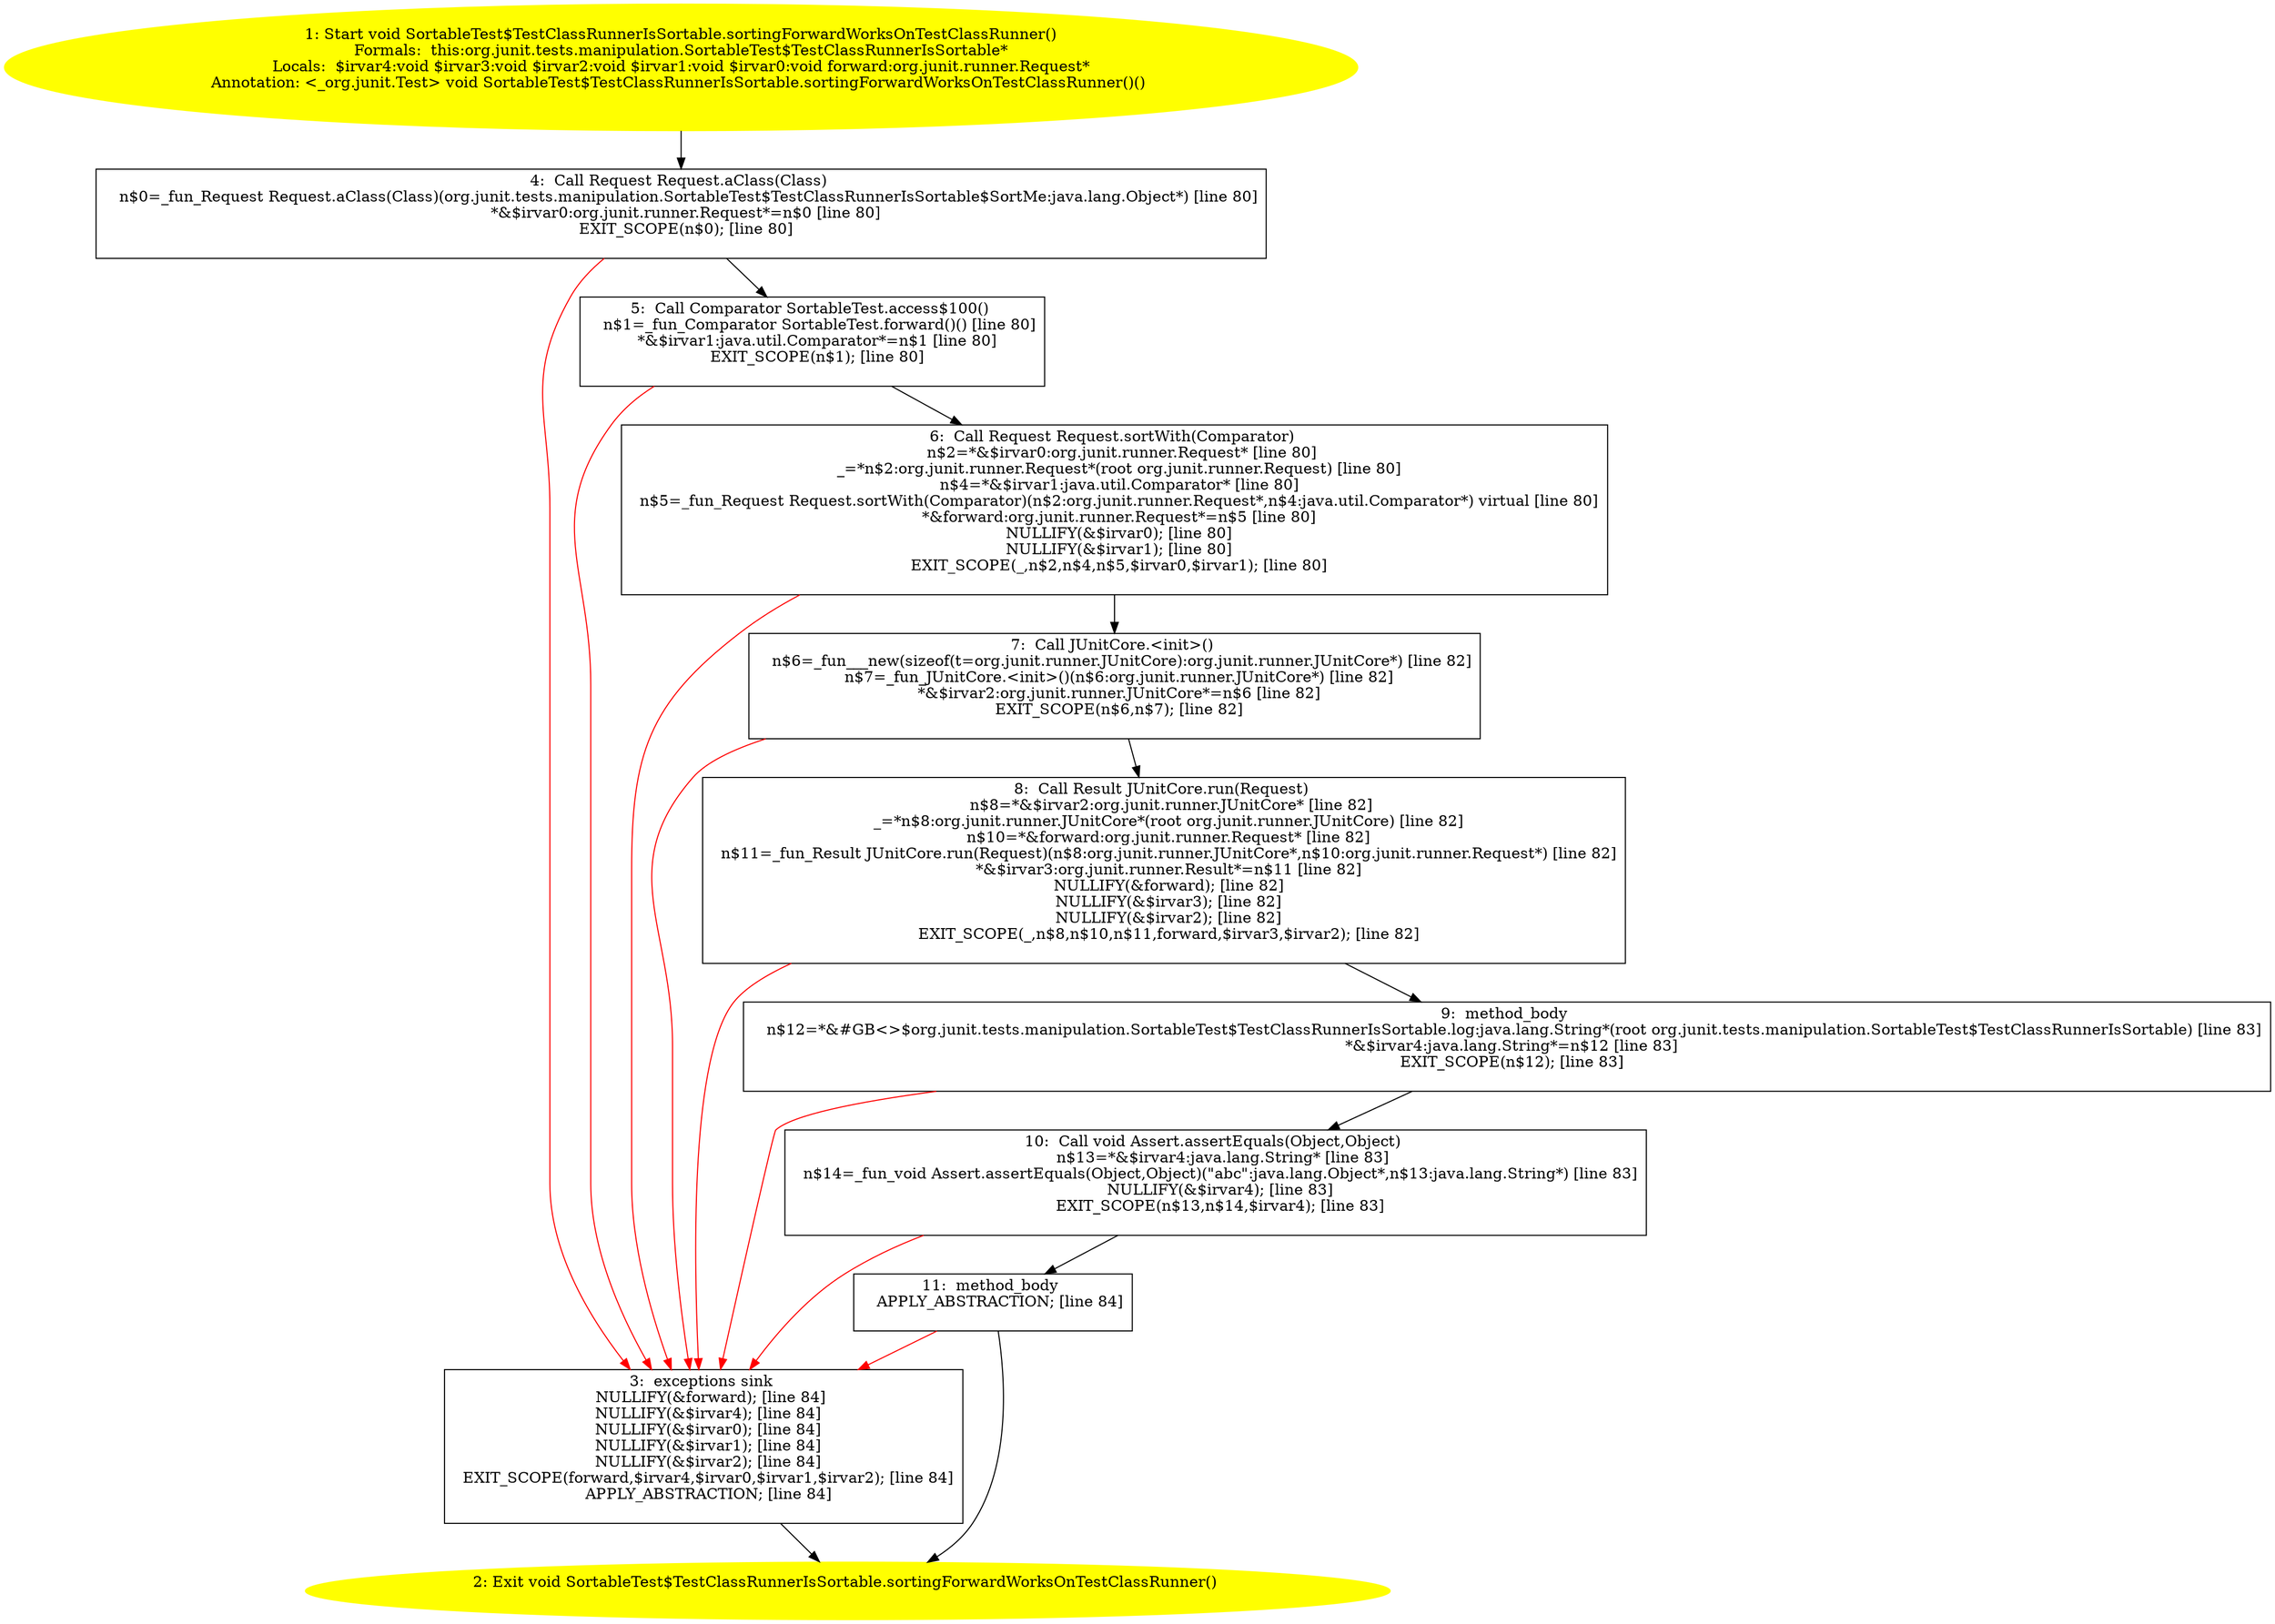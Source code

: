 /* @generated */
digraph cfg {
"org.junit.tests.manipulation.SortableTest$TestClassRunnerIsSortable.sortingForwardWorksOnTestClassRu.6c7098f61c74643f85786b0855b1b195_1" [label="1: Start void SortableTest$TestClassRunnerIsSortable.sortingForwardWorksOnTestClassRunner()\nFormals:  this:org.junit.tests.manipulation.SortableTest$TestClassRunnerIsSortable*\nLocals:  $irvar4:void $irvar3:void $irvar2:void $irvar1:void $irvar0:void forward:org.junit.runner.Request*\nAnnotation: <_org.junit.Test> void SortableTest$TestClassRunnerIsSortable.sortingForwardWorksOnTestClassRunner()() \n  " color=yellow style=filled]
	

	 "org.junit.tests.manipulation.SortableTest$TestClassRunnerIsSortable.sortingForwardWorksOnTestClassRu.6c7098f61c74643f85786b0855b1b195_1" -> "org.junit.tests.manipulation.SortableTest$TestClassRunnerIsSortable.sortingForwardWorksOnTestClassRu.6c7098f61c74643f85786b0855b1b195_4" ;
"org.junit.tests.manipulation.SortableTest$TestClassRunnerIsSortable.sortingForwardWorksOnTestClassRu.6c7098f61c74643f85786b0855b1b195_2" [label="2: Exit void SortableTest$TestClassRunnerIsSortable.sortingForwardWorksOnTestClassRunner() \n  " color=yellow style=filled]
	

"org.junit.tests.manipulation.SortableTest$TestClassRunnerIsSortable.sortingForwardWorksOnTestClassRu.6c7098f61c74643f85786b0855b1b195_3" [label="3:  exceptions sink \n   NULLIFY(&forward); [line 84]\n  NULLIFY(&$irvar4); [line 84]\n  NULLIFY(&$irvar0); [line 84]\n  NULLIFY(&$irvar1); [line 84]\n  NULLIFY(&$irvar2); [line 84]\n  EXIT_SCOPE(forward,$irvar4,$irvar0,$irvar1,$irvar2); [line 84]\n  APPLY_ABSTRACTION; [line 84]\n " shape="box"]
	

	 "org.junit.tests.manipulation.SortableTest$TestClassRunnerIsSortable.sortingForwardWorksOnTestClassRu.6c7098f61c74643f85786b0855b1b195_3" -> "org.junit.tests.manipulation.SortableTest$TestClassRunnerIsSortable.sortingForwardWorksOnTestClassRu.6c7098f61c74643f85786b0855b1b195_2" ;
"org.junit.tests.manipulation.SortableTest$TestClassRunnerIsSortable.sortingForwardWorksOnTestClassRu.6c7098f61c74643f85786b0855b1b195_4" [label="4:  Call Request Request.aClass(Class) \n   n$0=_fun_Request Request.aClass(Class)(org.junit.tests.manipulation.SortableTest$TestClassRunnerIsSortable$SortMe:java.lang.Object*) [line 80]\n  *&$irvar0:org.junit.runner.Request*=n$0 [line 80]\n  EXIT_SCOPE(n$0); [line 80]\n " shape="box"]
	

	 "org.junit.tests.manipulation.SortableTest$TestClassRunnerIsSortable.sortingForwardWorksOnTestClassRu.6c7098f61c74643f85786b0855b1b195_4" -> "org.junit.tests.manipulation.SortableTest$TestClassRunnerIsSortable.sortingForwardWorksOnTestClassRu.6c7098f61c74643f85786b0855b1b195_5" ;
	 "org.junit.tests.manipulation.SortableTest$TestClassRunnerIsSortable.sortingForwardWorksOnTestClassRu.6c7098f61c74643f85786b0855b1b195_4" -> "org.junit.tests.manipulation.SortableTest$TestClassRunnerIsSortable.sortingForwardWorksOnTestClassRu.6c7098f61c74643f85786b0855b1b195_3" [color="red" ];
"org.junit.tests.manipulation.SortableTest$TestClassRunnerIsSortable.sortingForwardWorksOnTestClassRu.6c7098f61c74643f85786b0855b1b195_5" [label="5:  Call Comparator SortableTest.access$100() \n   n$1=_fun_Comparator SortableTest.forward()() [line 80]\n  *&$irvar1:java.util.Comparator*=n$1 [line 80]\n  EXIT_SCOPE(n$1); [line 80]\n " shape="box"]
	

	 "org.junit.tests.manipulation.SortableTest$TestClassRunnerIsSortable.sortingForwardWorksOnTestClassRu.6c7098f61c74643f85786b0855b1b195_5" -> "org.junit.tests.manipulation.SortableTest$TestClassRunnerIsSortable.sortingForwardWorksOnTestClassRu.6c7098f61c74643f85786b0855b1b195_6" ;
	 "org.junit.tests.manipulation.SortableTest$TestClassRunnerIsSortable.sortingForwardWorksOnTestClassRu.6c7098f61c74643f85786b0855b1b195_5" -> "org.junit.tests.manipulation.SortableTest$TestClassRunnerIsSortable.sortingForwardWorksOnTestClassRu.6c7098f61c74643f85786b0855b1b195_3" [color="red" ];
"org.junit.tests.manipulation.SortableTest$TestClassRunnerIsSortable.sortingForwardWorksOnTestClassRu.6c7098f61c74643f85786b0855b1b195_6" [label="6:  Call Request Request.sortWith(Comparator) \n   n$2=*&$irvar0:org.junit.runner.Request* [line 80]\n  _=*n$2:org.junit.runner.Request*(root org.junit.runner.Request) [line 80]\n  n$4=*&$irvar1:java.util.Comparator* [line 80]\n  n$5=_fun_Request Request.sortWith(Comparator)(n$2:org.junit.runner.Request*,n$4:java.util.Comparator*) virtual [line 80]\n  *&forward:org.junit.runner.Request*=n$5 [line 80]\n  NULLIFY(&$irvar0); [line 80]\n  NULLIFY(&$irvar1); [line 80]\n  EXIT_SCOPE(_,n$2,n$4,n$5,$irvar0,$irvar1); [line 80]\n " shape="box"]
	

	 "org.junit.tests.manipulation.SortableTest$TestClassRunnerIsSortable.sortingForwardWorksOnTestClassRu.6c7098f61c74643f85786b0855b1b195_6" -> "org.junit.tests.manipulation.SortableTest$TestClassRunnerIsSortable.sortingForwardWorksOnTestClassRu.6c7098f61c74643f85786b0855b1b195_7" ;
	 "org.junit.tests.manipulation.SortableTest$TestClassRunnerIsSortable.sortingForwardWorksOnTestClassRu.6c7098f61c74643f85786b0855b1b195_6" -> "org.junit.tests.manipulation.SortableTest$TestClassRunnerIsSortable.sortingForwardWorksOnTestClassRu.6c7098f61c74643f85786b0855b1b195_3" [color="red" ];
"org.junit.tests.manipulation.SortableTest$TestClassRunnerIsSortable.sortingForwardWorksOnTestClassRu.6c7098f61c74643f85786b0855b1b195_7" [label="7:  Call JUnitCore.<init>() \n   n$6=_fun___new(sizeof(t=org.junit.runner.JUnitCore):org.junit.runner.JUnitCore*) [line 82]\n  n$7=_fun_JUnitCore.<init>()(n$6:org.junit.runner.JUnitCore*) [line 82]\n  *&$irvar2:org.junit.runner.JUnitCore*=n$6 [line 82]\n  EXIT_SCOPE(n$6,n$7); [line 82]\n " shape="box"]
	

	 "org.junit.tests.manipulation.SortableTest$TestClassRunnerIsSortable.sortingForwardWorksOnTestClassRu.6c7098f61c74643f85786b0855b1b195_7" -> "org.junit.tests.manipulation.SortableTest$TestClassRunnerIsSortable.sortingForwardWorksOnTestClassRu.6c7098f61c74643f85786b0855b1b195_8" ;
	 "org.junit.tests.manipulation.SortableTest$TestClassRunnerIsSortable.sortingForwardWorksOnTestClassRu.6c7098f61c74643f85786b0855b1b195_7" -> "org.junit.tests.manipulation.SortableTest$TestClassRunnerIsSortable.sortingForwardWorksOnTestClassRu.6c7098f61c74643f85786b0855b1b195_3" [color="red" ];
"org.junit.tests.manipulation.SortableTest$TestClassRunnerIsSortable.sortingForwardWorksOnTestClassRu.6c7098f61c74643f85786b0855b1b195_8" [label="8:  Call Result JUnitCore.run(Request) \n   n$8=*&$irvar2:org.junit.runner.JUnitCore* [line 82]\n  _=*n$8:org.junit.runner.JUnitCore*(root org.junit.runner.JUnitCore) [line 82]\n  n$10=*&forward:org.junit.runner.Request* [line 82]\n  n$11=_fun_Result JUnitCore.run(Request)(n$8:org.junit.runner.JUnitCore*,n$10:org.junit.runner.Request*) [line 82]\n  *&$irvar3:org.junit.runner.Result*=n$11 [line 82]\n  NULLIFY(&forward); [line 82]\n  NULLIFY(&$irvar3); [line 82]\n  NULLIFY(&$irvar2); [line 82]\n  EXIT_SCOPE(_,n$8,n$10,n$11,forward,$irvar3,$irvar2); [line 82]\n " shape="box"]
	

	 "org.junit.tests.manipulation.SortableTest$TestClassRunnerIsSortable.sortingForwardWorksOnTestClassRu.6c7098f61c74643f85786b0855b1b195_8" -> "org.junit.tests.manipulation.SortableTest$TestClassRunnerIsSortable.sortingForwardWorksOnTestClassRu.6c7098f61c74643f85786b0855b1b195_9" ;
	 "org.junit.tests.manipulation.SortableTest$TestClassRunnerIsSortable.sortingForwardWorksOnTestClassRu.6c7098f61c74643f85786b0855b1b195_8" -> "org.junit.tests.manipulation.SortableTest$TestClassRunnerIsSortable.sortingForwardWorksOnTestClassRu.6c7098f61c74643f85786b0855b1b195_3" [color="red" ];
"org.junit.tests.manipulation.SortableTest$TestClassRunnerIsSortable.sortingForwardWorksOnTestClassRu.6c7098f61c74643f85786b0855b1b195_9" [label="9:  method_body \n   n$12=*&#GB<>$org.junit.tests.manipulation.SortableTest$TestClassRunnerIsSortable.log:java.lang.String*(root org.junit.tests.manipulation.SortableTest$TestClassRunnerIsSortable) [line 83]\n  *&$irvar4:java.lang.String*=n$12 [line 83]\n  EXIT_SCOPE(n$12); [line 83]\n " shape="box"]
	

	 "org.junit.tests.manipulation.SortableTest$TestClassRunnerIsSortable.sortingForwardWorksOnTestClassRu.6c7098f61c74643f85786b0855b1b195_9" -> "org.junit.tests.manipulation.SortableTest$TestClassRunnerIsSortable.sortingForwardWorksOnTestClassRu.6c7098f61c74643f85786b0855b1b195_10" ;
	 "org.junit.tests.manipulation.SortableTest$TestClassRunnerIsSortable.sortingForwardWorksOnTestClassRu.6c7098f61c74643f85786b0855b1b195_9" -> "org.junit.tests.manipulation.SortableTest$TestClassRunnerIsSortable.sortingForwardWorksOnTestClassRu.6c7098f61c74643f85786b0855b1b195_3" [color="red" ];
"org.junit.tests.manipulation.SortableTest$TestClassRunnerIsSortable.sortingForwardWorksOnTestClassRu.6c7098f61c74643f85786b0855b1b195_10" [label="10:  Call void Assert.assertEquals(Object,Object) \n   n$13=*&$irvar4:java.lang.String* [line 83]\n  n$14=_fun_void Assert.assertEquals(Object,Object)(\"abc\":java.lang.Object*,n$13:java.lang.String*) [line 83]\n  NULLIFY(&$irvar4); [line 83]\n  EXIT_SCOPE(n$13,n$14,$irvar4); [line 83]\n " shape="box"]
	

	 "org.junit.tests.manipulation.SortableTest$TestClassRunnerIsSortable.sortingForwardWorksOnTestClassRu.6c7098f61c74643f85786b0855b1b195_10" -> "org.junit.tests.manipulation.SortableTest$TestClassRunnerIsSortable.sortingForwardWorksOnTestClassRu.6c7098f61c74643f85786b0855b1b195_11" ;
	 "org.junit.tests.manipulation.SortableTest$TestClassRunnerIsSortable.sortingForwardWorksOnTestClassRu.6c7098f61c74643f85786b0855b1b195_10" -> "org.junit.tests.manipulation.SortableTest$TestClassRunnerIsSortable.sortingForwardWorksOnTestClassRu.6c7098f61c74643f85786b0855b1b195_3" [color="red" ];
"org.junit.tests.manipulation.SortableTest$TestClassRunnerIsSortable.sortingForwardWorksOnTestClassRu.6c7098f61c74643f85786b0855b1b195_11" [label="11:  method_body \n   APPLY_ABSTRACTION; [line 84]\n " shape="box"]
	

	 "org.junit.tests.manipulation.SortableTest$TestClassRunnerIsSortable.sortingForwardWorksOnTestClassRu.6c7098f61c74643f85786b0855b1b195_11" -> "org.junit.tests.manipulation.SortableTest$TestClassRunnerIsSortable.sortingForwardWorksOnTestClassRu.6c7098f61c74643f85786b0855b1b195_2" ;
	 "org.junit.tests.manipulation.SortableTest$TestClassRunnerIsSortable.sortingForwardWorksOnTestClassRu.6c7098f61c74643f85786b0855b1b195_11" -> "org.junit.tests.manipulation.SortableTest$TestClassRunnerIsSortable.sortingForwardWorksOnTestClassRu.6c7098f61c74643f85786b0855b1b195_3" [color="red" ];
}
